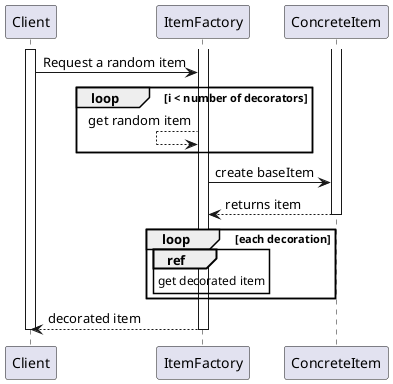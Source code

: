 @startuml Sequence diagram

activate Client 
Client -> ItemFactory : Request a random item 

loop i < number of decorators  
    ItemFactory <-- ItemFactory : get random item
end

activate ItemFactory
activate ConcreteItem

ItemFactory -> ConcreteItem : create baseItem 
ItemFactory <-- ConcreteItem : returns item 

deactivate ConcreteItem

loop each decoration 
    ref over ItemFactory : get decorated item 
end

ItemFactory --> Client : decorated item 
deactivate ItemFactory

deactivate Client 

@enduml
